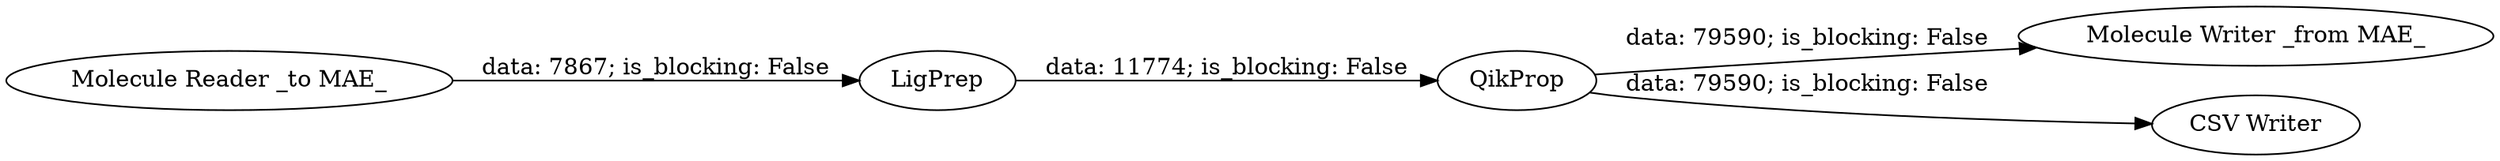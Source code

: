 digraph {
	"-7552822659528918047_32" [label=LigPrep]
	"-7552822659528918047_36" [label="Molecule Reader _to MAE_"]
	"-7552822659528918047_33" [label=QikProp]
	"-7552822659528918047_34" [label="Molecule Writer _from MAE_"]
	"-7552822659528918047_35" [label="CSV Writer"]
	"-7552822659528918047_32" -> "-7552822659528918047_33" [label="data: 11774; is_blocking: False"]
	"-7552822659528918047_36" -> "-7552822659528918047_32" [label="data: 7867; is_blocking: False"]
	"-7552822659528918047_33" -> "-7552822659528918047_35" [label="data: 79590; is_blocking: False"]
	"-7552822659528918047_33" -> "-7552822659528918047_34" [label="data: 79590; is_blocking: False"]
	rankdir=LR
}

